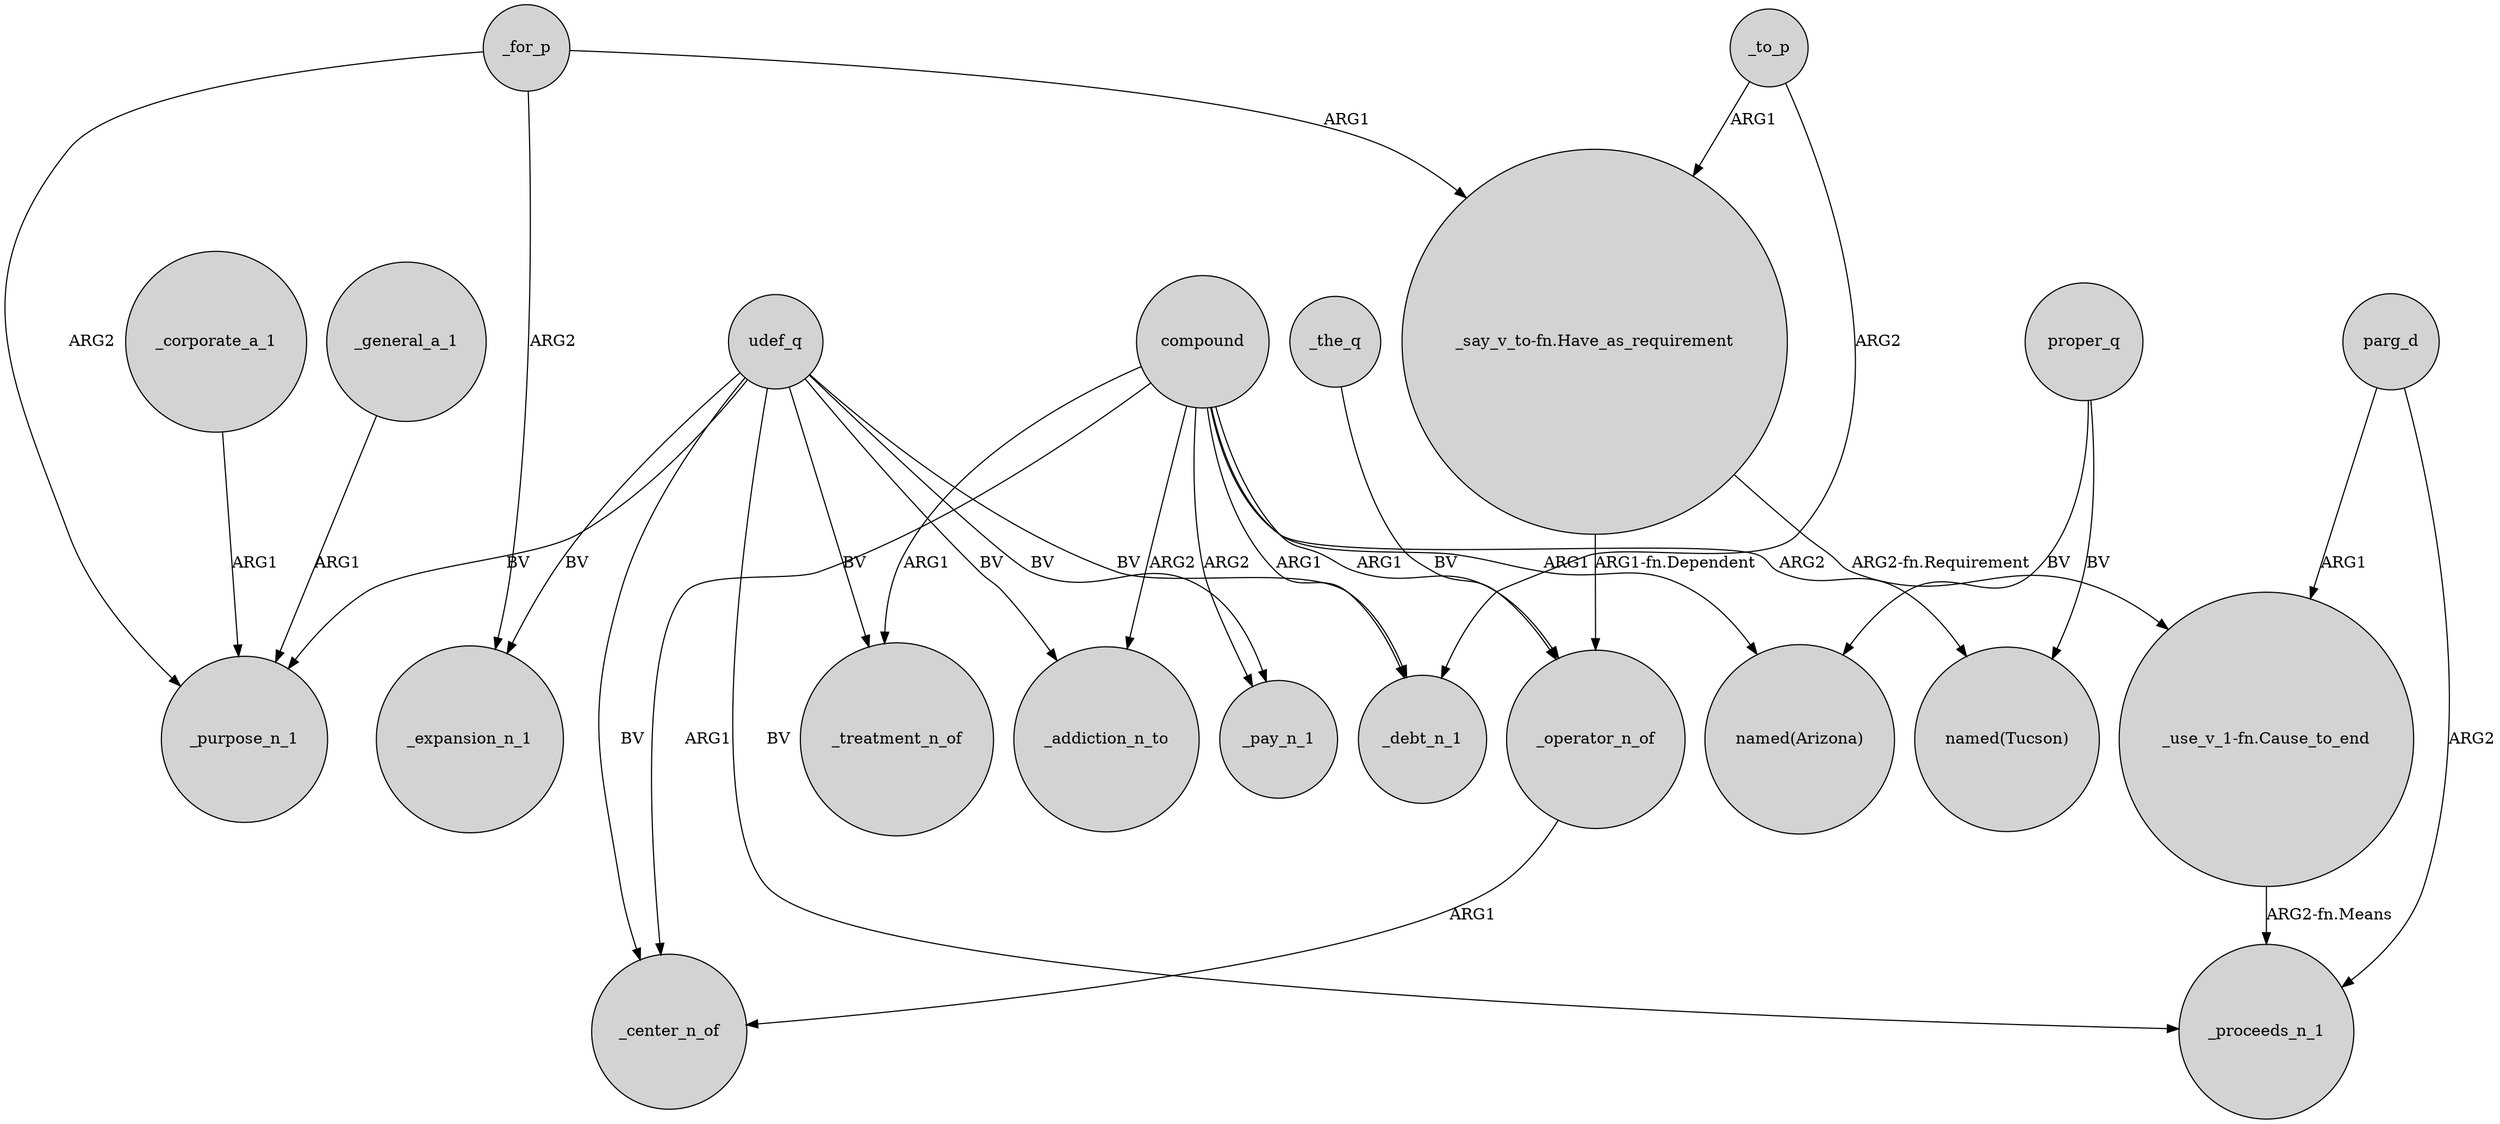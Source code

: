 digraph {
	node [shape=circle style=filled]
	_corporate_a_1 -> _purpose_n_1 [label=ARG1]
	udef_q -> _expansion_n_1 [label=BV]
	udef_q -> _pay_n_1 [label=BV]
	proper_q -> "named(Arizona)" [label=BV]
	compound -> _center_n_of [label=ARG1]
	compound -> "named(Tucson)" [label=ARG2]
	_the_q -> _operator_n_of [label=BV]
	_general_a_1 -> _purpose_n_1 [label=ARG1]
	compound -> _pay_n_1 [label=ARG2]
	parg_d -> _proceeds_n_1 [label=ARG2]
	"_say_v_to-fn.Have_as_requirement" -> _operator_n_of [label="ARG1-fn.Dependent"]
	udef_q -> _purpose_n_1 [label=BV]
	compound -> "named(Arizona)" [label=ARG1]
	"_say_v_to-fn.Have_as_requirement" -> "_use_v_1-fn.Cause_to_end" [label="ARG2-fn.Requirement"]
	udef_q -> _debt_n_1 [label=BV]
	parg_d -> "_use_v_1-fn.Cause_to_end" [label=ARG1]
	udef_q -> _proceeds_n_1 [label=BV]
	_for_p -> _purpose_n_1 [label=ARG2]
	_to_p -> _debt_n_1 [label=ARG2]
	compound -> _treatment_n_of [label=ARG1]
	compound -> _addiction_n_to [label=ARG2]
	_for_p -> _expansion_n_1 [label=ARG2]
	udef_q -> _treatment_n_of [label=BV]
	_to_p -> "_say_v_to-fn.Have_as_requirement" [label=ARG1]
	udef_q -> _center_n_of [label=BV]
	udef_q -> _addiction_n_to [label=BV]
	"_use_v_1-fn.Cause_to_end" -> _proceeds_n_1 [label="ARG2-fn.Means"]
	compound -> _debt_n_1 [label=ARG1]
	proper_q -> "named(Tucson)" [label=BV]
	_operator_n_of -> _center_n_of [label=ARG1]
	compound -> _operator_n_of [label=ARG1]
	_for_p -> "_say_v_to-fn.Have_as_requirement" [label=ARG1]
}
